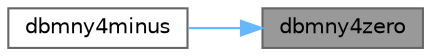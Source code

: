 digraph "dbmny4zero"
{
 // LATEX_PDF_SIZE
  bgcolor="transparent";
  edge [fontname=Helvetica,fontsize=10,labelfontname=Helvetica,labelfontsize=10];
  node [fontname=Helvetica,fontsize=10,shape=box,height=0.2,width=0.4];
  rankdir="RL";
  Node1 [id="Node000001",label="dbmny4zero",height=0.2,width=0.4,color="gray40", fillcolor="grey60", style="filled", fontcolor="black",tooltip="Zero a DBMONEY4 value."];
  Node1 -> Node2 [id="edge1_Node000001_Node000002",dir="back",color="steelblue1",style="solid",tooltip=" "];
  Node2 [id="Node000002",label="dbmny4minus",height=0.2,width=0.4,color="grey40", fillcolor="white", style="filled",URL="$a00579.html#ga76177eb61a67dd52424236aba1b16bc9",tooltip="Negate a DBMONEY4 value."];
}
